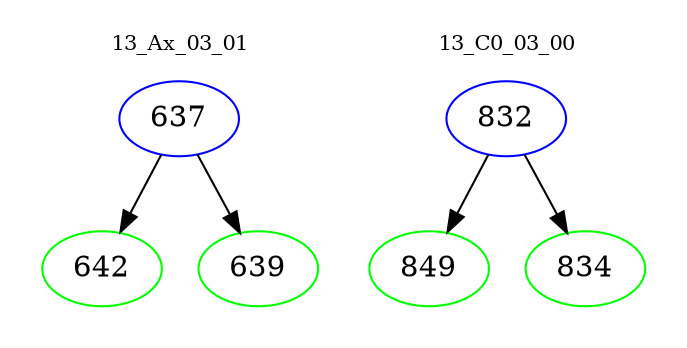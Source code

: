digraph{
subgraph cluster_0 {
color = white
label = "13_Ax_03_01";
fontsize=10;
T0_637 [label="637", color="blue"]
T0_637 -> T0_642 [color="black"]
T0_642 [label="642", color="green"]
T0_637 -> T0_639 [color="black"]
T0_639 [label="639", color="green"]
}
subgraph cluster_1 {
color = white
label = "13_C0_03_00";
fontsize=10;
T1_832 [label="832", color="blue"]
T1_832 -> T1_849 [color="black"]
T1_849 [label="849", color="green"]
T1_832 -> T1_834 [color="black"]
T1_834 [label="834", color="green"]
}
}
